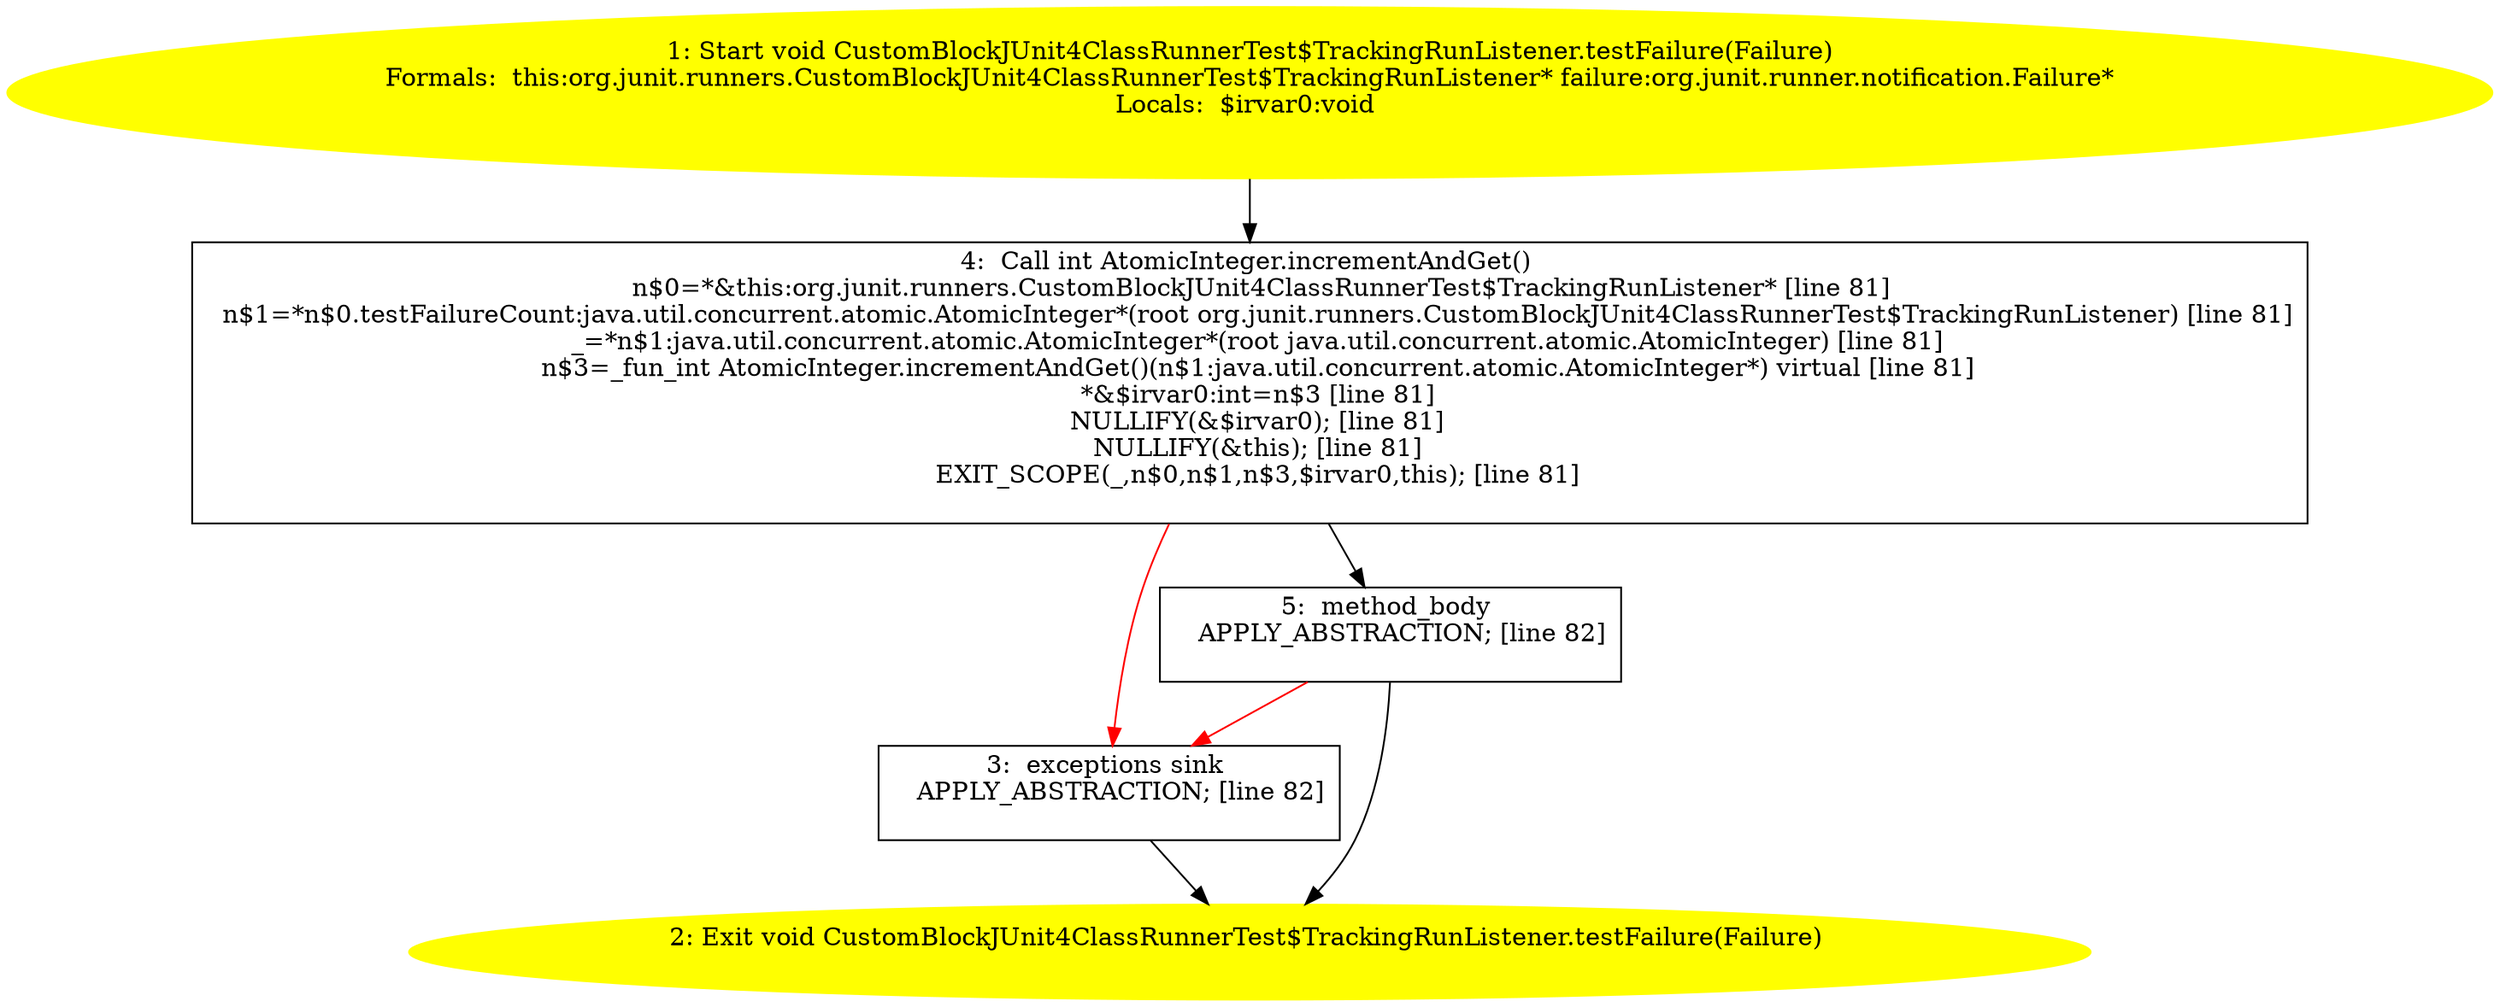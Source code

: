 /* @generated */
digraph cfg {
"org.junit.runners.CustomBlockJUnit4ClassRunnerTest$TrackingRunListener.testFailure(org.junit.runner..5acb6f387a10ea80a490659c055fb130_1" [label="1: Start void CustomBlockJUnit4ClassRunnerTest$TrackingRunListener.testFailure(Failure)\nFormals:  this:org.junit.runners.CustomBlockJUnit4ClassRunnerTest$TrackingRunListener* failure:org.junit.runner.notification.Failure*\nLocals:  $irvar0:void \n  " color=yellow style=filled]
	

	 "org.junit.runners.CustomBlockJUnit4ClassRunnerTest$TrackingRunListener.testFailure(org.junit.runner..5acb6f387a10ea80a490659c055fb130_1" -> "org.junit.runners.CustomBlockJUnit4ClassRunnerTest$TrackingRunListener.testFailure(org.junit.runner..5acb6f387a10ea80a490659c055fb130_4" ;
"org.junit.runners.CustomBlockJUnit4ClassRunnerTest$TrackingRunListener.testFailure(org.junit.runner..5acb6f387a10ea80a490659c055fb130_2" [label="2: Exit void CustomBlockJUnit4ClassRunnerTest$TrackingRunListener.testFailure(Failure) \n  " color=yellow style=filled]
	

"org.junit.runners.CustomBlockJUnit4ClassRunnerTest$TrackingRunListener.testFailure(org.junit.runner..5acb6f387a10ea80a490659c055fb130_3" [label="3:  exceptions sink \n   APPLY_ABSTRACTION; [line 82]\n " shape="box"]
	

	 "org.junit.runners.CustomBlockJUnit4ClassRunnerTest$TrackingRunListener.testFailure(org.junit.runner..5acb6f387a10ea80a490659c055fb130_3" -> "org.junit.runners.CustomBlockJUnit4ClassRunnerTest$TrackingRunListener.testFailure(org.junit.runner..5acb6f387a10ea80a490659c055fb130_2" ;
"org.junit.runners.CustomBlockJUnit4ClassRunnerTest$TrackingRunListener.testFailure(org.junit.runner..5acb6f387a10ea80a490659c055fb130_4" [label="4:  Call int AtomicInteger.incrementAndGet() \n   n$0=*&this:org.junit.runners.CustomBlockJUnit4ClassRunnerTest$TrackingRunListener* [line 81]\n  n$1=*n$0.testFailureCount:java.util.concurrent.atomic.AtomicInteger*(root org.junit.runners.CustomBlockJUnit4ClassRunnerTest$TrackingRunListener) [line 81]\n  _=*n$1:java.util.concurrent.atomic.AtomicInteger*(root java.util.concurrent.atomic.AtomicInteger) [line 81]\n  n$3=_fun_int AtomicInteger.incrementAndGet()(n$1:java.util.concurrent.atomic.AtomicInteger*) virtual [line 81]\n  *&$irvar0:int=n$3 [line 81]\n  NULLIFY(&$irvar0); [line 81]\n  NULLIFY(&this); [line 81]\n  EXIT_SCOPE(_,n$0,n$1,n$3,$irvar0,this); [line 81]\n " shape="box"]
	

	 "org.junit.runners.CustomBlockJUnit4ClassRunnerTest$TrackingRunListener.testFailure(org.junit.runner..5acb6f387a10ea80a490659c055fb130_4" -> "org.junit.runners.CustomBlockJUnit4ClassRunnerTest$TrackingRunListener.testFailure(org.junit.runner..5acb6f387a10ea80a490659c055fb130_5" ;
	 "org.junit.runners.CustomBlockJUnit4ClassRunnerTest$TrackingRunListener.testFailure(org.junit.runner..5acb6f387a10ea80a490659c055fb130_4" -> "org.junit.runners.CustomBlockJUnit4ClassRunnerTest$TrackingRunListener.testFailure(org.junit.runner..5acb6f387a10ea80a490659c055fb130_3" [color="red" ];
"org.junit.runners.CustomBlockJUnit4ClassRunnerTest$TrackingRunListener.testFailure(org.junit.runner..5acb6f387a10ea80a490659c055fb130_5" [label="5:  method_body \n   APPLY_ABSTRACTION; [line 82]\n " shape="box"]
	

	 "org.junit.runners.CustomBlockJUnit4ClassRunnerTest$TrackingRunListener.testFailure(org.junit.runner..5acb6f387a10ea80a490659c055fb130_5" -> "org.junit.runners.CustomBlockJUnit4ClassRunnerTest$TrackingRunListener.testFailure(org.junit.runner..5acb6f387a10ea80a490659c055fb130_2" ;
	 "org.junit.runners.CustomBlockJUnit4ClassRunnerTest$TrackingRunListener.testFailure(org.junit.runner..5acb6f387a10ea80a490659c055fb130_5" -> "org.junit.runners.CustomBlockJUnit4ClassRunnerTest$TrackingRunListener.testFailure(org.junit.runner..5acb6f387a10ea80a490659c055fb130_3" [color="red" ];
}
